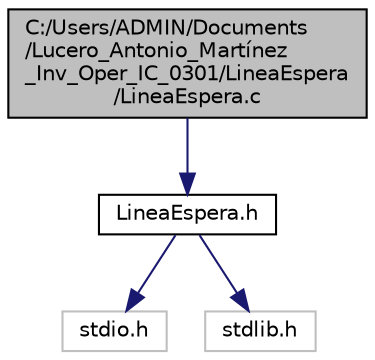 digraph "C:/Users/ADMIN/Documents/Lucero_Antonio_Martínez_Inv_Oper_IC_0301/LineaEspera/LineaEspera.c"
{
 // LATEX_PDF_SIZE
  edge [fontname="Helvetica",fontsize="10",labelfontname="Helvetica",labelfontsize="10"];
  node [fontname="Helvetica",fontsize="10",shape=record];
  Node1 [label="C:/Users/ADMIN/Documents\l/Lucero_Antonio_Martínez\l_Inv_Oper_IC_0301/LineaEspera\l/LineaEspera.c",height=0.2,width=0.4,color="black", fillcolor="grey75", style="filled", fontcolor="black",tooltip="Contiene la esctructura de las funciones implementadas en la funcion main."];
  Node1 -> Node2 [color="midnightblue",fontsize="10",style="solid",fontname="Helvetica"];
  Node2 [label="LineaEspera.h",height=0.2,width=0.4,color="black", fillcolor="white", style="filled",URL="$_linea_espera_8h.html",tooltip=" "];
  Node2 -> Node3 [color="midnightblue",fontsize="10",style="solid",fontname="Helvetica"];
  Node3 [label="stdio.h",height=0.2,width=0.4,color="grey75", fillcolor="white", style="filled",tooltip=" "];
  Node2 -> Node4 [color="midnightblue",fontsize="10",style="solid",fontname="Helvetica"];
  Node4 [label="stdlib.h",height=0.2,width=0.4,color="grey75", fillcolor="white", style="filled",tooltip=" "];
}
